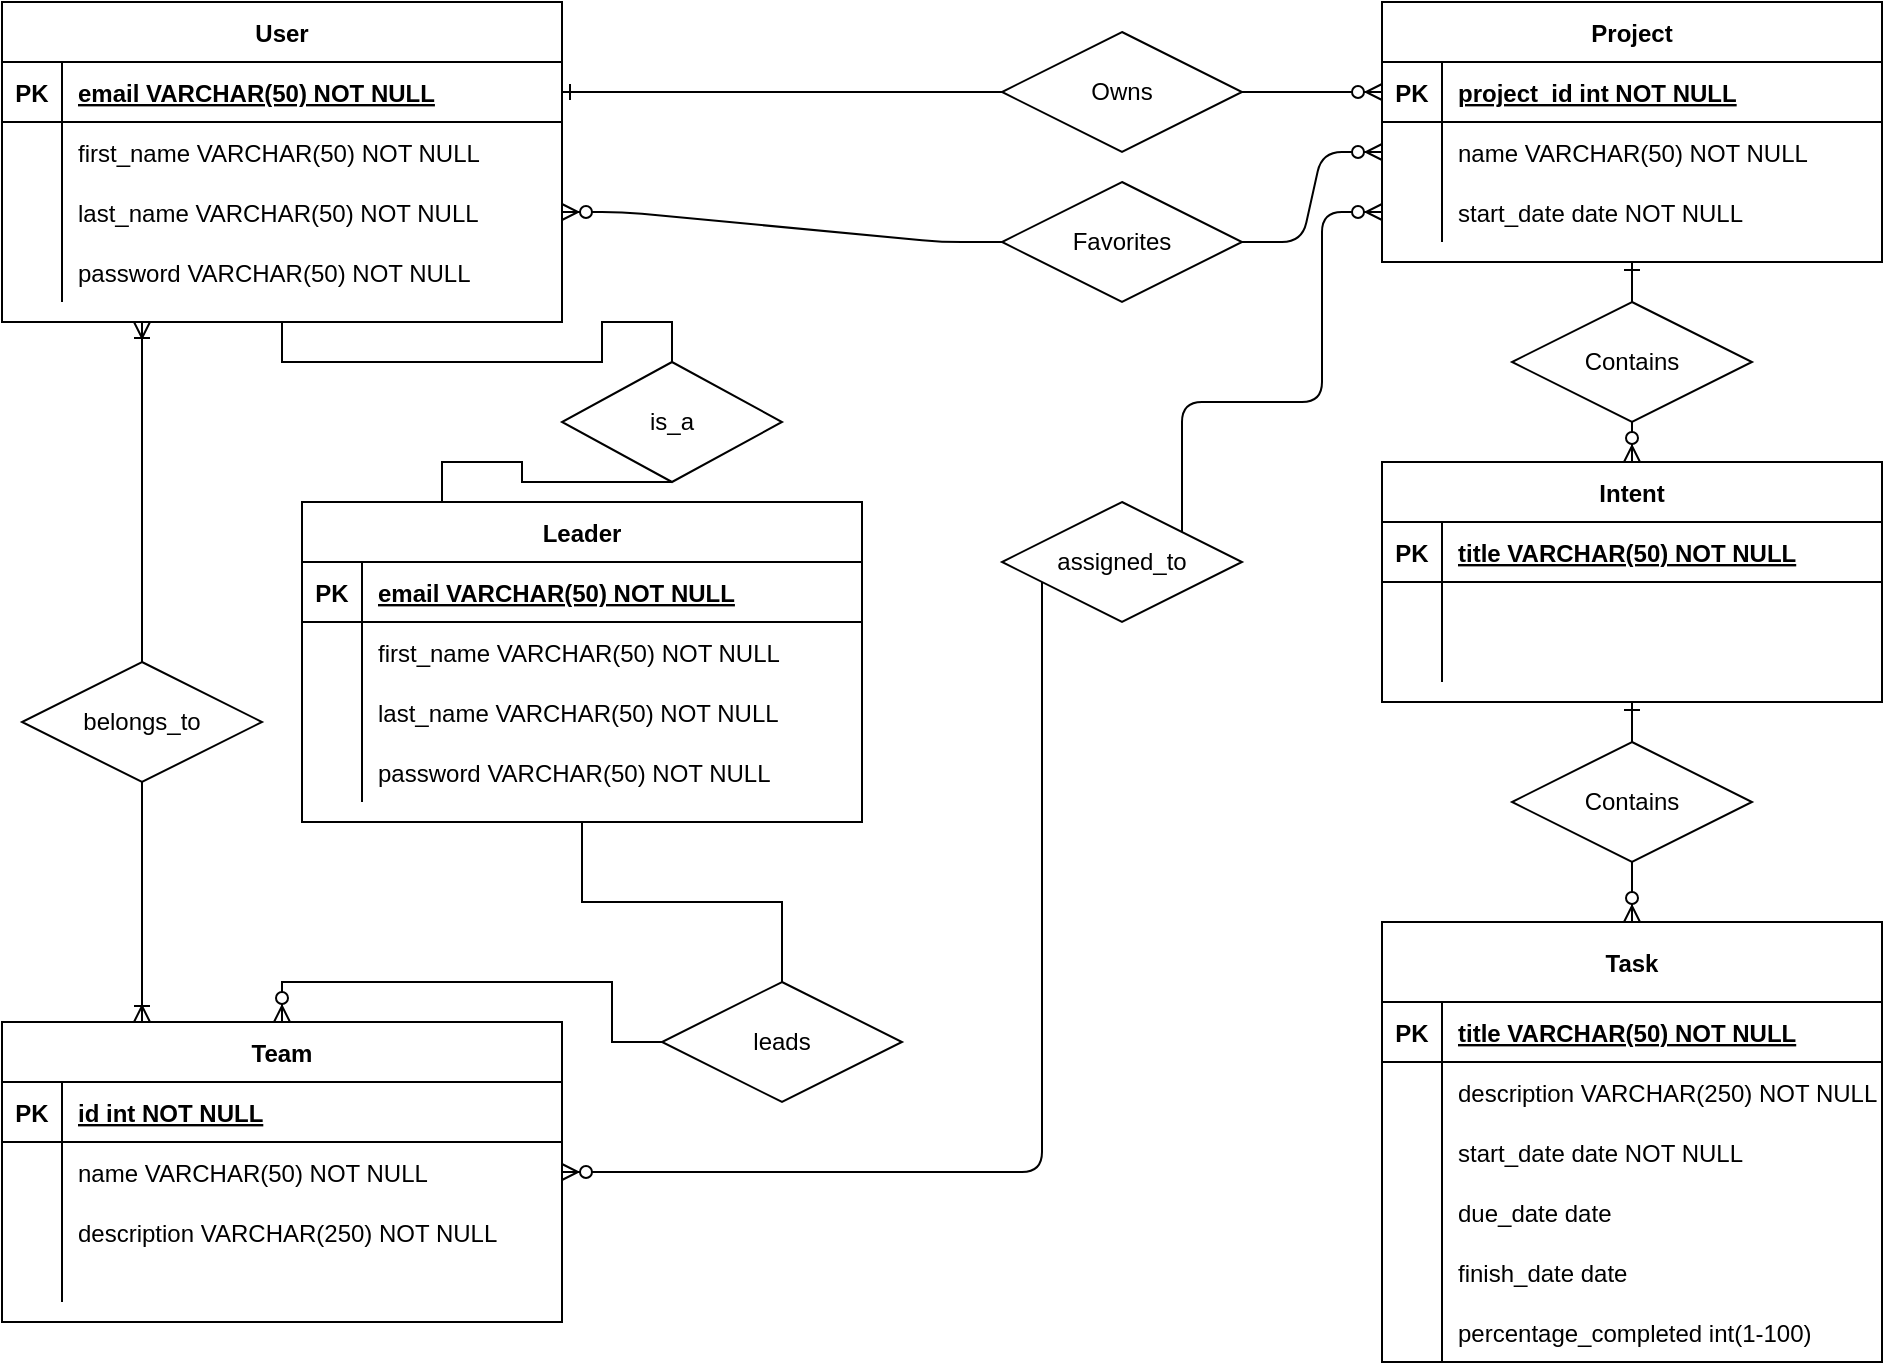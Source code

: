 <mxfile version="13.6.4" type="device"><diagram id="R2lEEEUBdFMjLlhIrx00" name="Page-1"><mxGraphModel dx="1240" dy="649" grid="1" gridSize="10" guides="1" tooltips="1" connect="1" arrows="1" fold="1" page="1" pageScale="1" pageWidth="850" pageHeight="1100" math="0" shadow="0" extFonts="Permanent Marker^https://fonts.googleapis.com/css?family=Permanent+Marker"><root><mxCell id="0"/><mxCell id="1" parent="0"/><mxCell id="UFdWwlEQ5q16wxts_hKF-1" value="" style="edgeStyle=entityRelationEdgeStyle;endArrow=ERzeroToMany;startArrow=none;endFill=1;startFill=0;entryX=0;entryY=0.5;entryDx=0;entryDy=0;" parent="1" source="UFdWwlEQ5q16wxts_hKF-56" target="UFdWwlEQ5q16wxts_hKF-4" edge="1"><mxGeometry width="100" height="100" relative="1" as="geometry"><mxPoint x="650" y="135" as="sourcePoint"/><mxPoint x="720" y="130" as="targetPoint"/></mxGeometry></mxCell><mxCell id="UFdWwlEQ5q16wxts_hKF-53" value="" style="edgeStyle=entityRelationEdgeStyle;endArrow=none;startArrow=ERone;endFill=0;startFill=0;entryX=0;entryY=0.5;entryDx=0;entryDy=0;" parent="1" source="UFdWwlEQ5q16wxts_hKF-24" target="UFdWwlEQ5q16wxts_hKF-56" edge="1"><mxGeometry width="100" height="100" relative="1" as="geometry"><mxPoint x="320" y="135" as="sourcePoint"/><mxPoint x="380" y="135" as="targetPoint"/></mxGeometry></mxCell><mxCell id="UFdWwlEQ5q16wxts_hKF-56" value="Owns" style="shape=rhombus;perimeter=rhombusPerimeter;whiteSpace=wrap;html=1;align=center;" parent="1" vertex="1"><mxGeometry x="540" y="45" width="120" height="60" as="geometry"/></mxCell><mxCell id="UFdWwlEQ5q16wxts_hKF-62" style="edgeStyle=orthogonalEdgeStyle;rounded=0;jumpStyle=none;orthogonalLoop=1;jettySize=auto;html=1;exitX=0.5;exitY=1;exitDx=0;exitDy=0;entryX=0.5;entryY=0;entryDx=0;entryDy=0;startArrow=none;startFill=0;endArrow=ERzeroToMany;endFill=1;strokeColor=#000000;" parent="1" source="UFdWwlEQ5q16wxts_hKF-64" target="UFdWwlEQ5q16wxts_hKF-13" edge="1"><mxGeometry relative="1" as="geometry"/></mxCell><mxCell id="UFdWwlEQ5q16wxts_hKF-64" value="Contains" style="shape=rhombus;perimeter=rhombusPerimeter;whiteSpace=wrap;html=1;align=center;" parent="1" vertex="1"><mxGeometry x="795" y="180" width="120" height="60" as="geometry"/></mxCell><mxCell id="UFdWwlEQ5q16wxts_hKF-65" style="edgeStyle=orthogonalEdgeStyle;rounded=0;jumpStyle=none;orthogonalLoop=1;jettySize=auto;html=1;exitX=0.5;exitY=1;exitDx=0;exitDy=0;entryX=0.5;entryY=0;entryDx=0;entryDy=0;startArrow=ERone;startFill=0;endArrow=none;endFill=0;strokeColor=#000000;" parent="1" source="UFdWwlEQ5q16wxts_hKF-3" target="UFdWwlEQ5q16wxts_hKF-64" edge="1"><mxGeometry relative="1" as="geometry"><mxPoint x="845" y="170" as="sourcePoint"/><mxPoint x="845" y="390" as="targetPoint"/></mxGeometry></mxCell><mxCell id="UFdWwlEQ5q16wxts_hKF-66" style="edgeStyle=orthogonalEdgeStyle;rounded=0;jumpStyle=none;orthogonalLoop=1;jettySize=auto;html=1;exitX=0.5;exitY=1;exitDx=0;exitDy=0;entryX=0.5;entryY=0;entryDx=0;entryDy=0;startArrow=none;startFill=0;endArrow=ERzeroToMany;endFill=1;strokeColor=#000000;" parent="1" source="UFdWwlEQ5q16wxts_hKF-67" target="UFdWwlEQ5q16wxts_hKF-69" edge="1"><mxGeometry relative="1" as="geometry"/></mxCell><mxCell id="UFdWwlEQ5q16wxts_hKF-67" value="Contains" style="shape=rhombus;perimeter=rhombusPerimeter;whiteSpace=wrap;html=1;align=center;" parent="1" vertex="1"><mxGeometry x="795" y="400" width="120" height="60" as="geometry"/></mxCell><mxCell id="UFdWwlEQ5q16wxts_hKF-68" style="edgeStyle=orthogonalEdgeStyle;rounded=0;jumpStyle=none;orthogonalLoop=1;jettySize=auto;html=1;exitX=0.5;exitY=1;exitDx=0;exitDy=0;entryX=0.5;entryY=0;entryDx=0;entryDy=0;startArrow=ERone;startFill=0;endArrow=none;endFill=0;strokeColor=#000000;" parent="1" source="UFdWwlEQ5q16wxts_hKF-13" target="UFdWwlEQ5q16wxts_hKF-67" edge="1"><mxGeometry relative="1" as="geometry"><mxPoint x="515" y="440" as="sourcePoint"/><mxPoint x="515" y="660" as="targetPoint"/></mxGeometry></mxCell><mxCell id="UFdWwlEQ5q16wxts_hKF-94" value="" style="edgeStyle=entityRelationEdgeStyle;endArrow=ERzeroToMany;startArrow=none;endFill=1;startFill=0;entryX=0;entryY=0.5;entryDx=0;entryDy=0;" parent="1" source="UFdWwlEQ5q16wxts_hKF-96" target="UFdWwlEQ5q16wxts_hKF-7" edge="1"><mxGeometry width="100" height="100" relative="1" as="geometry"><mxPoint x="660" y="270" as="sourcePoint"/><mxPoint x="780" y="210" as="targetPoint"/></mxGeometry></mxCell><mxCell id="UFdWwlEQ5q16wxts_hKF-95" value="" style="edgeStyle=entityRelationEdgeStyle;endArrow=none;startArrow=ERzeroToMany;endFill=0;startFill=1;entryX=0;entryY=0.5;entryDx=0;entryDy=0;exitX=1;exitY=0.5;exitDx=0;exitDy=0;" parent="1" source="UFdWwlEQ5q16wxts_hKF-36" target="UFdWwlEQ5q16wxts_hKF-96" edge="1"><mxGeometry width="100" height="100" relative="1" as="geometry"><mxPoint x="300" y="210" as="sourcePoint"/><mxPoint x="390" y="270" as="targetPoint"/></mxGeometry></mxCell><mxCell id="UFdWwlEQ5q16wxts_hKF-96" value="Favorites" style="shape=rhombus;perimeter=rhombusPerimeter;whiteSpace=wrap;html=1;align=center;" parent="1" vertex="1"><mxGeometry x="540" y="120" width="120" height="60" as="geometry"/></mxCell><mxCell id="UFdWwlEQ5q16wxts_hKF-115" style="edgeStyle=orthogonalEdgeStyle;rounded=0;jumpStyle=none;orthogonalLoop=1;jettySize=auto;html=1;entryX=0.25;entryY=1;entryDx=0;entryDy=0;startArrow=none;startFill=0;endArrow=ERoneToMany;endFill=0;strokeColor=#000000;" parent="1" source="UFdWwlEQ5q16wxts_hKF-111" target="UFdWwlEQ5q16wxts_hKF-23" edge="1"><mxGeometry relative="1" as="geometry"/></mxCell><mxCell id="UFdWwlEQ5q16wxts_hKF-116" style="edgeStyle=orthogonalEdgeStyle;rounded=0;jumpStyle=none;orthogonalLoop=1;jettySize=auto;html=1;exitX=0.5;exitY=1;exitDx=0;exitDy=0;entryX=0.25;entryY=0;entryDx=0;entryDy=0;startArrow=none;startFill=0;endArrow=ERoneToMany;endFill=0;strokeColor=#000000;" parent="1" source="UFdWwlEQ5q16wxts_hKF-111" target="UFdWwlEQ5q16wxts_hKF-97" edge="1"><mxGeometry relative="1" as="geometry"/></mxCell><mxCell id="UFdWwlEQ5q16wxts_hKF-111" value="belongs_to" style="shape=rhombus;perimeter=rhombusPerimeter;whiteSpace=wrap;html=1;align=center;" parent="1" vertex="1"><mxGeometry x="50" y="360" width="120" height="60" as="geometry"/></mxCell><mxCell id="UFdWwlEQ5q16wxts_hKF-122" style="edgeStyle=orthogonalEdgeStyle;rounded=1;jumpStyle=none;orthogonalLoop=1;jettySize=auto;html=1;startArrow=none;startFill=0;endArrow=ERzeroToMany;endFill=1;strokeColor=#000000;entryX=0;entryY=0.5;entryDx=0;entryDy=0;" parent="1" source="UFdWwlEQ5q16wxts_hKF-120" target="UFdWwlEQ5q16wxts_hKF-10" edge="1"><mxGeometry relative="1" as="geometry"><mxPoint x="820" y="190" as="targetPoint"/><Array as="points"><mxPoint x="630" y="230"/><mxPoint x="700" y="230"/><mxPoint x="700" y="135"/></Array></mxGeometry></mxCell><mxCell id="UFdWwlEQ5q16wxts_hKF-123" style="edgeStyle=orthogonalEdgeStyle;rounded=1;jumpStyle=none;orthogonalLoop=1;jettySize=auto;html=1;entryX=1;entryY=0.5;entryDx=0;entryDy=0;startArrow=none;startFill=0;endArrow=ERzeroToMany;endFill=1;strokeColor=#000000;" parent="1" source="UFdWwlEQ5q16wxts_hKF-120" target="UFdWwlEQ5q16wxts_hKF-101" edge="1"><mxGeometry relative="1" as="geometry"><Array as="points"><mxPoint x="560" y="615"/></Array></mxGeometry></mxCell><mxCell id="UFdWwlEQ5q16wxts_hKF-120" value="assigned_to" style="shape=rhombus;perimeter=rhombusPerimeter;whiteSpace=wrap;html=1;align=center;" parent="1" vertex="1"><mxGeometry x="540" y="280" width="120" height="60" as="geometry"/></mxCell><mxCell id="kQ7F8UdJYRgrmQuhZJXf-30" style="edgeStyle=orthogonalEdgeStyle;rounded=0;orthogonalLoop=1;jettySize=auto;html=1;entryX=0.5;entryY=0;entryDx=0;entryDy=0;startArrow=none;startFill=0;endArrow=none;endFill=0;" edge="1" parent="1" source="kQ7F8UdJYRgrmQuhZJXf-14" target="kQ7F8UdJYRgrmQuhZJXf-29"><mxGeometry relative="1" as="geometry"/></mxCell><object label="Leader" s="sads" asdas="sad" id="kQ7F8UdJYRgrmQuhZJXf-14"><mxCell style="shape=table;startSize=30;container=1;collapsible=1;childLayout=tableLayout;fixedRows=1;rowLines=0;fontStyle=1;align=center;resizeLast=1;" vertex="1" parent="1"><mxGeometry x="190" y="280" width="280" height="160" as="geometry"/></mxCell></object><mxCell id="kQ7F8UdJYRgrmQuhZJXf-15" value="" style="shape=partialRectangle;collapsible=0;dropTarget=0;pointerEvents=0;fillColor=none;points=[[0,0.5],[1,0.5]];portConstraint=eastwest;top=0;left=0;right=0;bottom=1;" vertex="1" parent="kQ7F8UdJYRgrmQuhZJXf-14"><mxGeometry y="30" width="280" height="30" as="geometry"/></mxCell><mxCell id="kQ7F8UdJYRgrmQuhZJXf-16" value="PK" style="shape=partialRectangle;overflow=hidden;connectable=0;fillColor=none;top=0;left=0;bottom=0;right=0;fontStyle=1;" vertex="1" parent="kQ7F8UdJYRgrmQuhZJXf-15"><mxGeometry width="30" height="30" as="geometry"/></mxCell><mxCell id="kQ7F8UdJYRgrmQuhZJXf-17" value="email VARCHAR(50) NOT NULL " style="shape=partialRectangle;overflow=hidden;connectable=0;fillColor=none;top=0;left=0;bottom=0;right=0;align=left;spacingLeft=6;fontStyle=5;" vertex="1" parent="kQ7F8UdJYRgrmQuhZJXf-15"><mxGeometry x="30" width="250" height="30" as="geometry"/></mxCell><mxCell id="kQ7F8UdJYRgrmQuhZJXf-18" value="" style="shape=partialRectangle;collapsible=0;dropTarget=0;pointerEvents=0;fillColor=none;points=[[0,0.5],[1,0.5]];portConstraint=eastwest;top=0;left=0;right=0;bottom=0;" vertex="1" parent="kQ7F8UdJYRgrmQuhZJXf-14"><mxGeometry y="60" width="280" height="30" as="geometry"/></mxCell><mxCell id="kQ7F8UdJYRgrmQuhZJXf-19" value="" style="shape=partialRectangle;overflow=hidden;connectable=0;fillColor=none;top=0;left=0;bottom=0;right=0;" vertex="1" parent="kQ7F8UdJYRgrmQuhZJXf-18"><mxGeometry width="30" height="30" as="geometry"/></mxCell><mxCell id="kQ7F8UdJYRgrmQuhZJXf-20" value="first_name VARCHAR(50) NOT NULL" style="shape=partialRectangle;overflow=hidden;connectable=0;fillColor=none;top=0;left=0;bottom=0;right=0;align=left;spacingLeft=6;fontStyle=0" vertex="1" parent="kQ7F8UdJYRgrmQuhZJXf-18"><mxGeometry x="30" width="250" height="30" as="geometry"/></mxCell><mxCell id="kQ7F8UdJYRgrmQuhZJXf-21" value="" style="shape=partialRectangle;collapsible=0;dropTarget=0;pointerEvents=0;fillColor=none;points=[[0,0.5],[1,0.5]];portConstraint=eastwest;top=0;left=0;right=0;bottom=0;" vertex="1" parent="kQ7F8UdJYRgrmQuhZJXf-14"><mxGeometry y="90" width="280" height="30" as="geometry"/></mxCell><mxCell id="kQ7F8UdJYRgrmQuhZJXf-22" value="" style="shape=partialRectangle;overflow=hidden;connectable=0;fillColor=none;top=0;left=0;bottom=0;right=0;" vertex="1" parent="kQ7F8UdJYRgrmQuhZJXf-21"><mxGeometry width="30" height="30" as="geometry"/></mxCell><mxCell id="kQ7F8UdJYRgrmQuhZJXf-23" value="last_name VARCHAR(50) NOT NULL" style="shape=partialRectangle;overflow=hidden;connectable=0;fillColor=none;top=0;left=0;bottom=0;right=0;align=left;spacingLeft=6;fontStyle=0" vertex="1" parent="kQ7F8UdJYRgrmQuhZJXf-21"><mxGeometry x="30" width="250" height="30" as="geometry"/></mxCell><mxCell id="kQ7F8UdJYRgrmQuhZJXf-24" value="" style="shape=partialRectangle;collapsible=0;dropTarget=0;pointerEvents=0;fillColor=none;points=[[0,0.5],[1,0.5]];portConstraint=eastwest;top=0;left=0;right=0;bottom=0;" vertex="1" parent="kQ7F8UdJYRgrmQuhZJXf-14"><mxGeometry y="120" width="280" height="30" as="geometry"/></mxCell><mxCell id="kQ7F8UdJYRgrmQuhZJXf-25" value="" style="shape=partialRectangle;overflow=hidden;connectable=0;fillColor=none;top=0;left=0;bottom=0;right=0;" vertex="1" parent="kQ7F8UdJYRgrmQuhZJXf-24"><mxGeometry width="30" height="30" as="geometry"/></mxCell><mxCell id="kQ7F8UdJYRgrmQuhZJXf-26" value="password VARCHAR(50) NOT NULL" style="shape=partialRectangle;overflow=hidden;connectable=0;fillColor=none;top=0;left=0;bottom=0;right=0;align=left;spacingLeft=6;fontStyle=0" vertex="1" parent="kQ7F8UdJYRgrmQuhZJXf-24"><mxGeometry x="30" width="250" height="30" as="geometry"/></mxCell><mxCell id="kQ7F8UdJYRgrmQuhZJXf-35" style="edgeStyle=orthogonalEdgeStyle;rounded=0;orthogonalLoop=1;jettySize=auto;html=1;entryX=0.5;entryY=0;entryDx=0;entryDy=0;startArrow=none;startFill=0;endArrow=none;endFill=0;" edge="1" parent="1" source="UFdWwlEQ5q16wxts_hKF-23" target="kQ7F8UdJYRgrmQuhZJXf-34"><mxGeometry relative="1" as="geometry"/></mxCell><object label="User" s="sads" asdas="sad" id="UFdWwlEQ5q16wxts_hKF-23"><mxCell style="shape=table;startSize=30;container=1;collapsible=1;childLayout=tableLayout;fixedRows=1;rowLines=0;fontStyle=1;align=center;resizeLast=1;" parent="1" vertex="1"><mxGeometry x="40" y="30" width="280" height="160" as="geometry"/></mxCell></object><mxCell id="UFdWwlEQ5q16wxts_hKF-24" value="" style="shape=partialRectangle;collapsible=0;dropTarget=0;pointerEvents=0;fillColor=none;points=[[0,0.5],[1,0.5]];portConstraint=eastwest;top=0;left=0;right=0;bottom=1;" parent="UFdWwlEQ5q16wxts_hKF-23" vertex="1"><mxGeometry y="30" width="280" height="30" as="geometry"/></mxCell><mxCell id="UFdWwlEQ5q16wxts_hKF-25" value="PK" style="shape=partialRectangle;overflow=hidden;connectable=0;fillColor=none;top=0;left=0;bottom=0;right=0;fontStyle=1;" parent="UFdWwlEQ5q16wxts_hKF-24" vertex="1"><mxGeometry width="30" height="30" as="geometry"/></mxCell><mxCell id="UFdWwlEQ5q16wxts_hKF-26" value="email VARCHAR(50) NOT NULL " style="shape=partialRectangle;overflow=hidden;connectable=0;fillColor=none;top=0;left=0;bottom=0;right=0;align=left;spacingLeft=6;fontStyle=5;" parent="UFdWwlEQ5q16wxts_hKF-24" vertex="1"><mxGeometry x="30" width="250" height="30" as="geometry"/></mxCell><mxCell id="UFdWwlEQ5q16wxts_hKF-27" value="" style="shape=partialRectangle;collapsible=0;dropTarget=0;pointerEvents=0;fillColor=none;points=[[0,0.5],[1,0.5]];portConstraint=eastwest;top=0;left=0;right=0;bottom=0;" parent="UFdWwlEQ5q16wxts_hKF-23" vertex="1"><mxGeometry y="60" width="280" height="30" as="geometry"/></mxCell><mxCell id="UFdWwlEQ5q16wxts_hKF-28" value="" style="shape=partialRectangle;overflow=hidden;connectable=0;fillColor=none;top=0;left=0;bottom=0;right=0;" parent="UFdWwlEQ5q16wxts_hKF-27" vertex="1"><mxGeometry width="30" height="30" as="geometry"/></mxCell><mxCell id="UFdWwlEQ5q16wxts_hKF-29" value="first_name VARCHAR(50) NOT NULL" style="shape=partialRectangle;overflow=hidden;connectable=0;fillColor=none;top=0;left=0;bottom=0;right=0;align=left;spacingLeft=6;fontStyle=0" parent="UFdWwlEQ5q16wxts_hKF-27" vertex="1"><mxGeometry x="30" width="250" height="30" as="geometry"/></mxCell><mxCell id="UFdWwlEQ5q16wxts_hKF-36" value="" style="shape=partialRectangle;collapsible=0;dropTarget=0;pointerEvents=0;fillColor=none;points=[[0,0.5],[1,0.5]];portConstraint=eastwest;top=0;left=0;right=0;bottom=0;" parent="UFdWwlEQ5q16wxts_hKF-23" vertex="1"><mxGeometry y="90" width="280" height="30" as="geometry"/></mxCell><mxCell id="UFdWwlEQ5q16wxts_hKF-37" value="" style="shape=partialRectangle;overflow=hidden;connectable=0;fillColor=none;top=0;left=0;bottom=0;right=0;" parent="UFdWwlEQ5q16wxts_hKF-36" vertex="1"><mxGeometry width="30" height="30" as="geometry"/></mxCell><mxCell id="UFdWwlEQ5q16wxts_hKF-38" value="last_name VARCHAR(50) NOT NULL" style="shape=partialRectangle;overflow=hidden;connectable=0;fillColor=none;top=0;left=0;bottom=0;right=0;align=left;spacingLeft=6;fontStyle=0" parent="UFdWwlEQ5q16wxts_hKF-36" vertex="1"><mxGeometry x="30" width="250" height="30" as="geometry"/></mxCell><mxCell id="UFdWwlEQ5q16wxts_hKF-49" value="" style="shape=partialRectangle;collapsible=0;dropTarget=0;pointerEvents=0;fillColor=none;points=[[0,0.5],[1,0.5]];portConstraint=eastwest;top=0;left=0;right=0;bottom=0;" parent="UFdWwlEQ5q16wxts_hKF-23" vertex="1"><mxGeometry y="120" width="280" height="30" as="geometry"/></mxCell><mxCell id="UFdWwlEQ5q16wxts_hKF-50" value="" style="shape=partialRectangle;overflow=hidden;connectable=0;fillColor=none;top=0;left=0;bottom=0;right=0;" parent="UFdWwlEQ5q16wxts_hKF-49" vertex="1"><mxGeometry width="30" height="30" as="geometry"/></mxCell><mxCell id="UFdWwlEQ5q16wxts_hKF-51" value="password VARCHAR(50) NOT NULL" style="shape=partialRectangle;overflow=hidden;connectable=0;fillColor=none;top=0;left=0;bottom=0;right=0;align=left;spacingLeft=6;fontStyle=0" parent="UFdWwlEQ5q16wxts_hKF-49" vertex="1"><mxGeometry x="30" width="250" height="30" as="geometry"/></mxCell><mxCell id="UFdWwlEQ5q16wxts_hKF-3" value="Project" style="shape=table;startSize=30;container=1;collapsible=1;childLayout=tableLayout;fixedRows=1;rowLines=0;fontStyle=1;align=center;resizeLast=1;" parent="1" vertex="1"><mxGeometry x="730" y="30" width="250" height="130" as="geometry"/></mxCell><mxCell id="UFdWwlEQ5q16wxts_hKF-4" value="" style="shape=partialRectangle;collapsible=0;dropTarget=0;pointerEvents=0;fillColor=none;points=[[0,0.5],[1,0.5]];portConstraint=eastwest;top=0;left=0;right=0;bottom=1;" parent="UFdWwlEQ5q16wxts_hKF-3" vertex="1"><mxGeometry y="30" width="250" height="30" as="geometry"/></mxCell><mxCell id="UFdWwlEQ5q16wxts_hKF-5" value="PK" style="shape=partialRectangle;overflow=hidden;connectable=0;fillColor=none;top=0;left=0;bottom=0;right=0;fontStyle=1;" parent="UFdWwlEQ5q16wxts_hKF-4" vertex="1"><mxGeometry width="30" height="30" as="geometry"/></mxCell><mxCell id="UFdWwlEQ5q16wxts_hKF-6" value="project_id int NOT NULL " style="shape=partialRectangle;overflow=hidden;connectable=0;fillColor=none;top=0;left=0;bottom=0;right=0;align=left;spacingLeft=6;fontStyle=5;" parent="UFdWwlEQ5q16wxts_hKF-4" vertex="1"><mxGeometry x="30" width="220" height="30" as="geometry"/></mxCell><mxCell id="UFdWwlEQ5q16wxts_hKF-7" value="" style="shape=partialRectangle;collapsible=0;dropTarget=0;pointerEvents=0;fillColor=none;points=[[0,0.5],[1,0.5]];portConstraint=eastwest;top=0;left=0;right=0;bottom=0;" parent="UFdWwlEQ5q16wxts_hKF-3" vertex="1"><mxGeometry y="60" width="250" height="30" as="geometry"/></mxCell><mxCell id="UFdWwlEQ5q16wxts_hKF-8" value="" style="shape=partialRectangle;overflow=hidden;connectable=0;fillColor=none;top=0;left=0;bottom=0;right=0;" parent="UFdWwlEQ5q16wxts_hKF-7" vertex="1"><mxGeometry width="30" height="30" as="geometry"/></mxCell><mxCell id="UFdWwlEQ5q16wxts_hKF-9" value="name VARCHAR(50) NOT NULL" style="shape=partialRectangle;overflow=hidden;connectable=0;fillColor=none;top=0;left=0;bottom=0;right=0;align=left;spacingLeft=6;" parent="UFdWwlEQ5q16wxts_hKF-7" vertex="1"><mxGeometry x="30" width="220" height="30" as="geometry"/></mxCell><mxCell id="UFdWwlEQ5q16wxts_hKF-10" value="" style="shape=partialRectangle;collapsible=0;dropTarget=0;pointerEvents=0;fillColor=none;points=[[0,0.5],[1,0.5]];portConstraint=eastwest;top=0;left=0;right=0;bottom=0;" parent="UFdWwlEQ5q16wxts_hKF-3" vertex="1"><mxGeometry y="90" width="250" height="30" as="geometry"/></mxCell><mxCell id="UFdWwlEQ5q16wxts_hKF-11" value="" style="shape=partialRectangle;overflow=hidden;connectable=0;fillColor=none;top=0;left=0;bottom=0;right=0;" parent="UFdWwlEQ5q16wxts_hKF-10" vertex="1"><mxGeometry width="30" height="30" as="geometry"/></mxCell><mxCell id="UFdWwlEQ5q16wxts_hKF-12" value="start_date date NOT NULL" style="shape=partialRectangle;overflow=hidden;connectable=0;fillColor=none;top=0;left=0;bottom=0;right=0;align=left;spacingLeft=6;" parent="UFdWwlEQ5q16wxts_hKF-10" vertex="1"><mxGeometry x="30" width="220" height="30" as="geometry"/></mxCell><mxCell id="UFdWwlEQ5q16wxts_hKF-13" value="Intent" style="shape=table;startSize=30;container=1;collapsible=1;childLayout=tableLayout;fixedRows=1;rowLines=0;fontStyle=1;align=center;resizeLast=1;" parent="1" vertex="1"><mxGeometry x="730" y="260" width="250" height="120" as="geometry"/></mxCell><mxCell id="UFdWwlEQ5q16wxts_hKF-14" value="" style="shape=partialRectangle;collapsible=0;dropTarget=0;pointerEvents=0;fillColor=none;points=[[0,0.5],[1,0.5]];portConstraint=eastwest;top=0;left=0;right=0;bottom=1;" parent="UFdWwlEQ5q16wxts_hKF-13" vertex="1"><mxGeometry y="30" width="250" height="30" as="geometry"/></mxCell><mxCell id="UFdWwlEQ5q16wxts_hKF-15" value="PK" style="shape=partialRectangle;overflow=hidden;connectable=0;fillColor=none;top=0;left=0;bottom=0;right=0;fontStyle=1;" parent="UFdWwlEQ5q16wxts_hKF-14" vertex="1"><mxGeometry width="30" height="30" as="geometry"/></mxCell><mxCell id="UFdWwlEQ5q16wxts_hKF-16" value="title VARCHAR(50) NOT NULL " style="shape=partialRectangle;overflow=hidden;connectable=0;fillColor=none;top=0;left=0;bottom=0;right=0;align=left;spacingLeft=6;fontStyle=5;" parent="UFdWwlEQ5q16wxts_hKF-14" vertex="1"><mxGeometry x="30" width="220" height="30" as="geometry"/></mxCell><mxCell id="UFdWwlEQ5q16wxts_hKF-17" value="" style="shape=partialRectangle;collapsible=0;dropTarget=0;pointerEvents=0;fillColor=none;points=[[0,0.5],[1,0.5]];portConstraint=eastwest;top=0;left=0;right=0;bottom=0;" parent="UFdWwlEQ5q16wxts_hKF-13" vertex="1"><mxGeometry y="60" width="250" height="30" as="geometry"/></mxCell><mxCell id="UFdWwlEQ5q16wxts_hKF-18" value="" style="shape=partialRectangle;overflow=hidden;connectable=0;fillColor=none;top=0;left=0;bottom=0;right=0;" parent="UFdWwlEQ5q16wxts_hKF-17" vertex="1"><mxGeometry width="30" height="30" as="geometry"/></mxCell><mxCell id="UFdWwlEQ5q16wxts_hKF-19" value="" style="shape=partialRectangle;overflow=hidden;connectable=0;fillColor=none;top=0;left=0;bottom=0;right=0;align=left;spacingLeft=6;" parent="UFdWwlEQ5q16wxts_hKF-17" vertex="1"><mxGeometry x="30" width="220" height="30" as="geometry"/></mxCell><mxCell id="UFdWwlEQ5q16wxts_hKF-20" value="" style="shape=partialRectangle;collapsible=0;dropTarget=0;pointerEvents=0;fillColor=none;points=[[0,0.5],[1,0.5]];portConstraint=eastwest;top=0;left=0;right=0;bottom=0;" parent="UFdWwlEQ5q16wxts_hKF-13" vertex="1"><mxGeometry y="90" width="250" height="20" as="geometry"/></mxCell><mxCell id="UFdWwlEQ5q16wxts_hKF-21" value="" style="shape=partialRectangle;overflow=hidden;connectable=0;fillColor=none;top=0;left=0;bottom=0;right=0;" parent="UFdWwlEQ5q16wxts_hKF-20" vertex="1"><mxGeometry width="30" height="20" as="geometry"/></mxCell><mxCell id="UFdWwlEQ5q16wxts_hKF-22" value="" style="shape=partialRectangle;overflow=hidden;connectable=0;fillColor=none;top=0;left=0;bottom=0;right=0;align=left;spacingLeft=6;" parent="UFdWwlEQ5q16wxts_hKF-20" vertex="1"><mxGeometry x="30" width="220" height="20" as="geometry"/></mxCell><mxCell id="UFdWwlEQ5q16wxts_hKF-69" value="Task" style="shape=table;startSize=40;container=1;collapsible=1;childLayout=tableLayout;fixedRows=1;rowLines=0;fontStyle=1;align=center;resizeLast=1;" parent="1" vertex="1"><mxGeometry x="730" y="490" width="250" height="220" as="geometry"/></mxCell><mxCell id="UFdWwlEQ5q16wxts_hKF-70" value="" style="shape=partialRectangle;collapsible=0;dropTarget=0;pointerEvents=0;fillColor=none;points=[[0,0.5],[1,0.5]];portConstraint=eastwest;top=0;left=0;right=0;bottom=1;" parent="UFdWwlEQ5q16wxts_hKF-69" vertex="1"><mxGeometry y="40" width="250" height="30" as="geometry"/></mxCell><mxCell id="UFdWwlEQ5q16wxts_hKF-71" value="PK" style="shape=partialRectangle;overflow=hidden;connectable=0;fillColor=none;top=0;left=0;bottom=0;right=0;fontStyle=1;" parent="UFdWwlEQ5q16wxts_hKF-70" vertex="1"><mxGeometry width="30" height="30" as="geometry"/></mxCell><mxCell id="UFdWwlEQ5q16wxts_hKF-72" value="title VARCHAR(50) NOT NULL " style="shape=partialRectangle;overflow=hidden;connectable=0;fillColor=none;top=0;left=0;bottom=0;right=0;align=left;spacingLeft=6;fontStyle=5;" parent="UFdWwlEQ5q16wxts_hKF-70" vertex="1"><mxGeometry x="30" width="220" height="30" as="geometry"/></mxCell><mxCell id="UFdWwlEQ5q16wxts_hKF-73" value="" style="shape=partialRectangle;collapsible=0;dropTarget=0;pointerEvents=0;fillColor=none;points=[[0,0.5],[1,0.5]];portConstraint=eastwest;top=0;left=0;right=0;bottom=0;" parent="UFdWwlEQ5q16wxts_hKF-69" vertex="1"><mxGeometry y="70" width="250" height="30" as="geometry"/></mxCell><mxCell id="UFdWwlEQ5q16wxts_hKF-74" value="" style="shape=partialRectangle;overflow=hidden;connectable=0;fillColor=none;top=0;left=0;bottom=0;right=0;" parent="UFdWwlEQ5q16wxts_hKF-73" vertex="1"><mxGeometry width="30" height="30" as="geometry"/></mxCell><mxCell id="UFdWwlEQ5q16wxts_hKF-75" value="description VARCHAR(250) NOT NULL" style="shape=partialRectangle;overflow=hidden;connectable=0;fillColor=none;top=0;left=0;bottom=0;right=0;align=left;spacingLeft=6;" parent="UFdWwlEQ5q16wxts_hKF-73" vertex="1"><mxGeometry x="30" width="220" height="30" as="geometry"/></mxCell><mxCell id="UFdWwlEQ5q16wxts_hKF-76" value="" style="shape=partialRectangle;collapsible=0;dropTarget=0;pointerEvents=0;fillColor=none;points=[[0,0.5],[1,0.5]];portConstraint=eastwest;top=0;left=0;right=0;bottom=0;" parent="UFdWwlEQ5q16wxts_hKF-69" vertex="1"><mxGeometry y="100" width="250" height="30" as="geometry"/></mxCell><mxCell id="UFdWwlEQ5q16wxts_hKF-77" value="" style="shape=partialRectangle;overflow=hidden;connectable=0;fillColor=none;top=0;left=0;bottom=0;right=0;" parent="UFdWwlEQ5q16wxts_hKF-76" vertex="1"><mxGeometry width="30" height="30" as="geometry"/></mxCell><mxCell id="UFdWwlEQ5q16wxts_hKF-78" value="start_date date NOT NULL" style="shape=partialRectangle;overflow=hidden;connectable=0;fillColor=none;top=0;left=0;bottom=0;right=0;align=left;spacingLeft=6;" parent="UFdWwlEQ5q16wxts_hKF-76" vertex="1"><mxGeometry x="30" width="220" height="30" as="geometry"/></mxCell><mxCell id="UFdWwlEQ5q16wxts_hKF-85" value="" style="shape=partialRectangle;collapsible=0;dropTarget=0;pointerEvents=0;fillColor=none;points=[[0,0.5],[1,0.5]];portConstraint=eastwest;top=0;left=0;right=0;bottom=0;" parent="UFdWwlEQ5q16wxts_hKF-69" vertex="1"><mxGeometry y="130" width="250" height="30" as="geometry"/></mxCell><mxCell id="UFdWwlEQ5q16wxts_hKF-86" value="" style="shape=partialRectangle;overflow=hidden;connectable=0;fillColor=none;top=0;left=0;bottom=0;right=0;" parent="UFdWwlEQ5q16wxts_hKF-85" vertex="1"><mxGeometry width="30" height="30" as="geometry"/></mxCell><mxCell id="UFdWwlEQ5q16wxts_hKF-87" value="due_date date" style="shape=partialRectangle;overflow=hidden;connectable=0;fillColor=none;top=0;left=0;bottom=0;right=0;align=left;spacingLeft=6;" parent="UFdWwlEQ5q16wxts_hKF-85" vertex="1"><mxGeometry x="30" width="220" height="30" as="geometry"/></mxCell><mxCell id="UFdWwlEQ5q16wxts_hKF-88" value="" style="shape=partialRectangle;collapsible=0;dropTarget=0;pointerEvents=0;fillColor=none;points=[[0,0.5],[1,0.5]];portConstraint=eastwest;top=0;left=0;right=0;bottom=0;" parent="UFdWwlEQ5q16wxts_hKF-69" vertex="1"><mxGeometry y="160" width="250" height="30" as="geometry"/></mxCell><mxCell id="UFdWwlEQ5q16wxts_hKF-89" value="" style="shape=partialRectangle;overflow=hidden;connectable=0;fillColor=none;top=0;left=0;bottom=0;right=0;" parent="UFdWwlEQ5q16wxts_hKF-88" vertex="1"><mxGeometry width="30" height="30" as="geometry"/></mxCell><mxCell id="UFdWwlEQ5q16wxts_hKF-90" value="finish_date date" style="shape=partialRectangle;overflow=hidden;connectable=0;fillColor=none;top=0;left=0;bottom=0;right=0;align=left;spacingLeft=6;" parent="UFdWwlEQ5q16wxts_hKF-88" vertex="1"><mxGeometry x="30" width="220" height="30" as="geometry"/></mxCell><mxCell id="UFdWwlEQ5q16wxts_hKF-91" value="" style="shape=partialRectangle;collapsible=0;dropTarget=0;pointerEvents=0;fillColor=none;points=[[0,0.5],[1,0.5]];portConstraint=eastwest;top=0;left=0;right=0;bottom=0;" parent="UFdWwlEQ5q16wxts_hKF-69" vertex="1"><mxGeometry y="190" width="250" height="30" as="geometry"/></mxCell><mxCell id="UFdWwlEQ5q16wxts_hKF-92" value="" style="shape=partialRectangle;overflow=hidden;connectable=0;fillColor=none;top=0;left=0;bottom=0;right=0;" parent="UFdWwlEQ5q16wxts_hKF-91" vertex="1"><mxGeometry width="30" height="30" as="geometry"/></mxCell><mxCell id="UFdWwlEQ5q16wxts_hKF-93" value="percentage_completed int(1-100)" style="shape=partialRectangle;overflow=hidden;connectable=0;fillColor=none;top=0;left=0;bottom=0;right=0;align=left;spacingLeft=6;" parent="UFdWwlEQ5q16wxts_hKF-91" vertex="1"><mxGeometry x="30" width="220" height="30" as="geometry"/></mxCell><object label="Team" s="sads" asdas="sad" id="UFdWwlEQ5q16wxts_hKF-97"><mxCell style="shape=table;startSize=30;container=1;collapsible=1;childLayout=tableLayout;fixedRows=1;rowLines=0;fontStyle=1;align=center;resizeLast=1;" parent="1" vertex="1"><mxGeometry x="40" y="540" width="280" height="150" as="geometry"/></mxCell></object><mxCell id="UFdWwlEQ5q16wxts_hKF-98" value="" style="shape=partialRectangle;collapsible=0;dropTarget=0;pointerEvents=0;fillColor=none;points=[[0,0.5],[1,0.5]];portConstraint=eastwest;top=0;left=0;right=0;bottom=1;" parent="UFdWwlEQ5q16wxts_hKF-97" vertex="1"><mxGeometry y="30" width="280" height="30" as="geometry"/></mxCell><mxCell id="UFdWwlEQ5q16wxts_hKF-99" value="PK" style="shape=partialRectangle;overflow=hidden;connectable=0;fillColor=none;top=0;left=0;bottom=0;right=0;fontStyle=1;" parent="UFdWwlEQ5q16wxts_hKF-98" vertex="1"><mxGeometry width="30" height="30" as="geometry"/></mxCell><mxCell id="UFdWwlEQ5q16wxts_hKF-100" value="id int NOT NULL " style="shape=partialRectangle;overflow=hidden;connectable=0;fillColor=none;top=0;left=0;bottom=0;right=0;align=left;spacingLeft=6;fontStyle=5;" parent="UFdWwlEQ5q16wxts_hKF-98" vertex="1"><mxGeometry x="30" width="250" height="30" as="geometry"/></mxCell><mxCell id="UFdWwlEQ5q16wxts_hKF-101" value="" style="shape=partialRectangle;collapsible=0;dropTarget=0;pointerEvents=0;fillColor=none;points=[[0,0.5],[1,0.5]];portConstraint=eastwest;top=0;left=0;right=0;bottom=0;" parent="UFdWwlEQ5q16wxts_hKF-97" vertex="1"><mxGeometry y="60" width="280" height="30" as="geometry"/></mxCell><mxCell id="UFdWwlEQ5q16wxts_hKF-102" value="" style="shape=partialRectangle;overflow=hidden;connectable=0;fillColor=none;top=0;left=0;bottom=0;right=0;" parent="UFdWwlEQ5q16wxts_hKF-101" vertex="1"><mxGeometry width="30" height="30" as="geometry"/></mxCell><mxCell id="UFdWwlEQ5q16wxts_hKF-103" value="name VARCHAR(50) NOT NULL" style="shape=partialRectangle;overflow=hidden;connectable=0;fillColor=none;top=0;left=0;bottom=0;right=0;align=left;spacingLeft=6;fontStyle=0" parent="UFdWwlEQ5q16wxts_hKF-101" vertex="1"><mxGeometry x="30" width="250" height="30" as="geometry"/></mxCell><mxCell id="UFdWwlEQ5q16wxts_hKF-104" value="" style="shape=partialRectangle;collapsible=0;dropTarget=0;pointerEvents=0;fillColor=none;points=[[0,0.5],[1,0.5]];portConstraint=eastwest;top=0;left=0;right=0;bottom=0;" parent="UFdWwlEQ5q16wxts_hKF-97" vertex="1"><mxGeometry y="90" width="280" height="30" as="geometry"/></mxCell><mxCell id="UFdWwlEQ5q16wxts_hKF-105" value="" style="shape=partialRectangle;overflow=hidden;connectable=0;fillColor=none;top=0;left=0;bottom=0;right=0;" parent="UFdWwlEQ5q16wxts_hKF-104" vertex="1"><mxGeometry width="30" height="30" as="geometry"/></mxCell><mxCell id="UFdWwlEQ5q16wxts_hKF-106" value="description VARCHAR(250) NOT NULL" style="shape=partialRectangle;overflow=hidden;connectable=0;fillColor=none;top=0;left=0;bottom=0;right=0;align=left;spacingLeft=6;fontStyle=0" parent="UFdWwlEQ5q16wxts_hKF-104" vertex="1"><mxGeometry x="30" width="250" height="30" as="geometry"/></mxCell><mxCell id="UFdWwlEQ5q16wxts_hKF-107" value="" style="shape=partialRectangle;collapsible=0;dropTarget=0;pointerEvents=0;fillColor=none;points=[[0,0.5],[1,0.5]];portConstraint=eastwest;top=0;left=0;right=0;bottom=0;" parent="UFdWwlEQ5q16wxts_hKF-97" vertex="1"><mxGeometry y="120" width="280" height="20" as="geometry"/></mxCell><mxCell id="UFdWwlEQ5q16wxts_hKF-108" value="" style="shape=partialRectangle;overflow=hidden;connectable=0;fillColor=none;top=0;left=0;bottom=0;right=0;" parent="UFdWwlEQ5q16wxts_hKF-107" vertex="1"><mxGeometry width="30" height="20" as="geometry"/></mxCell><mxCell id="UFdWwlEQ5q16wxts_hKF-109" value="" style="shape=partialRectangle;overflow=hidden;connectable=0;fillColor=none;top=0;left=0;bottom=0;right=0;align=left;spacingLeft=6;fontStyle=0" parent="UFdWwlEQ5q16wxts_hKF-107" vertex="1"><mxGeometry x="30" width="250" height="20" as="geometry"/></mxCell><mxCell id="kQ7F8UdJYRgrmQuhZJXf-32" style="edgeStyle=orthogonalEdgeStyle;rounded=0;orthogonalLoop=1;jettySize=auto;html=1;entryX=0.5;entryY=0;entryDx=0;entryDy=0;endArrow=ERzeroToMany;endFill=1;" edge="1" parent="1" source="kQ7F8UdJYRgrmQuhZJXf-29" target="UFdWwlEQ5q16wxts_hKF-97"><mxGeometry relative="1" as="geometry"/></mxCell><mxCell id="kQ7F8UdJYRgrmQuhZJXf-29" value="leads" style="shape=rhombus;perimeter=rhombusPerimeter;whiteSpace=wrap;html=1;align=center;" vertex="1" parent="1"><mxGeometry x="370" y="520" width="120" height="60" as="geometry"/></mxCell><mxCell id="kQ7F8UdJYRgrmQuhZJXf-36" style="edgeStyle=orthogonalEdgeStyle;rounded=0;orthogonalLoop=1;jettySize=auto;html=1;entryX=0.25;entryY=0;entryDx=0;entryDy=0;startArrow=none;startFill=0;endArrow=none;endFill=0;" edge="1" parent="1" source="kQ7F8UdJYRgrmQuhZJXf-34" target="kQ7F8UdJYRgrmQuhZJXf-14"><mxGeometry relative="1" as="geometry"><Array as="points"><mxPoint x="300" y="270"/><mxPoint x="300" y="260"/><mxPoint x="260" y="260"/></Array></mxGeometry></mxCell><mxCell id="kQ7F8UdJYRgrmQuhZJXf-34" value="is_a" style="rhombus;whiteSpace=wrap;html=1;" vertex="1" parent="1"><mxGeometry x="320" y="210" width="110" height="60" as="geometry"/></mxCell></root></mxGraphModel></diagram></mxfile>